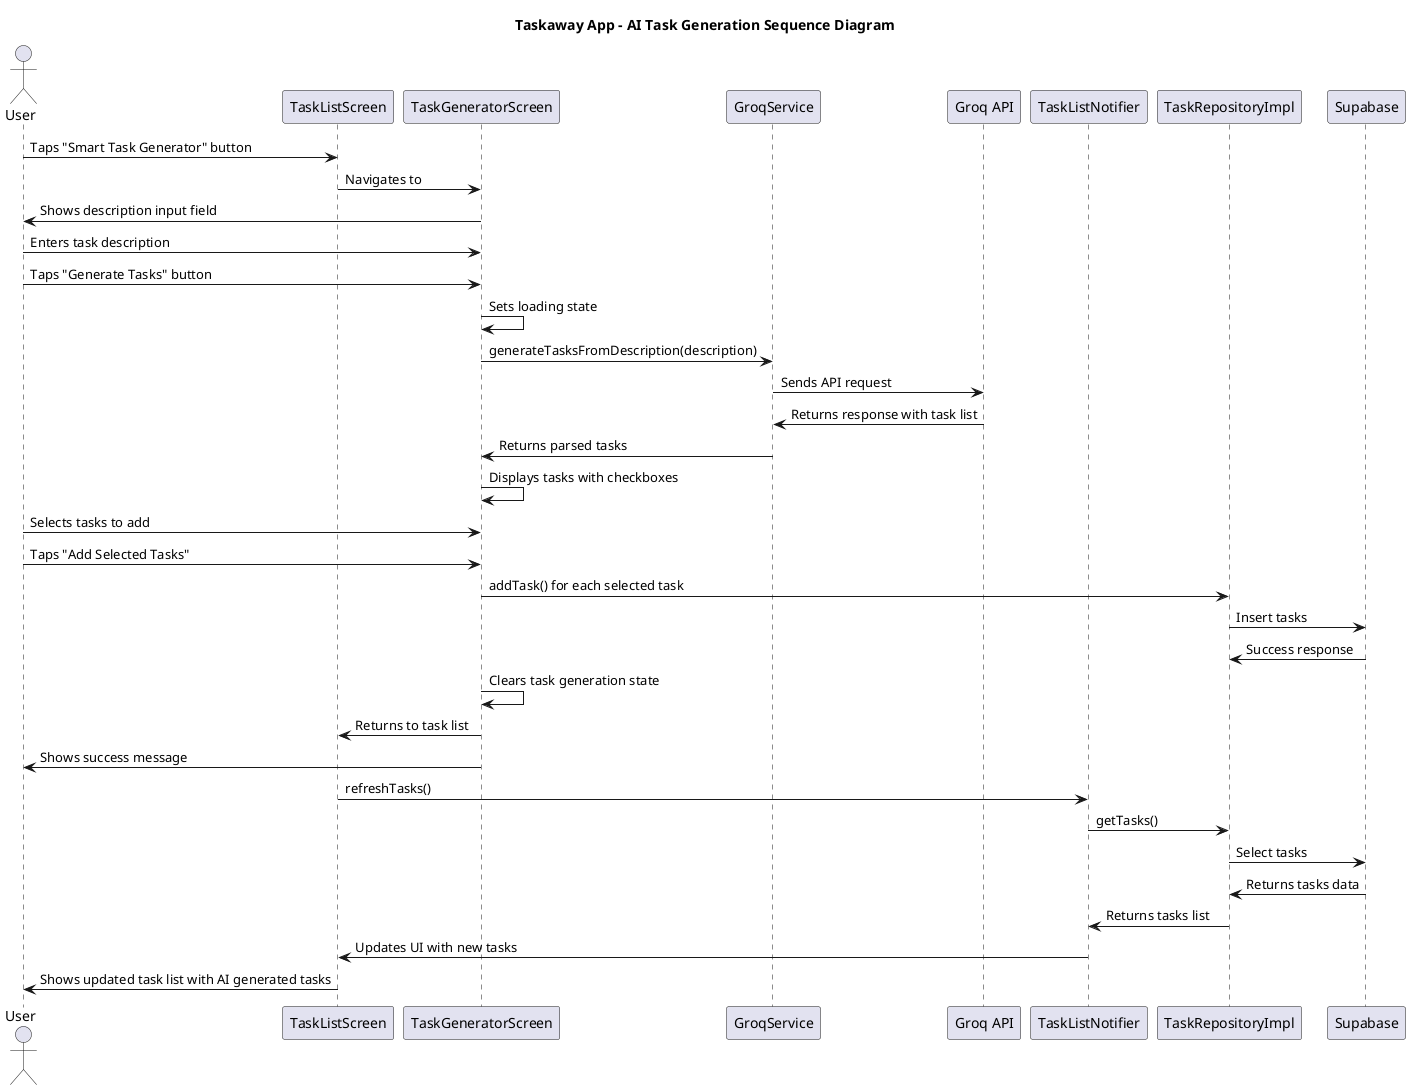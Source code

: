 @startuml TaskawayAppAISequence
title Taskaway App - AI Task Generation Sequence Diagram

actor User
participant "TaskListScreen" as TLS
participant "TaskGeneratorScreen" as TGS
participant "GroqService" as GS
participant "Groq API" as GA
participant "TaskListNotifier" as TLN
participant "TaskRepositoryImpl" as TR
participant "Supabase" as SB

User -> TLS : Taps "Smart Task Generator" button
TLS -> TGS : Navigates to
TGS -> User : Shows description input field
User -> TGS : Enters task description
User -> TGS : Taps "Generate Tasks" button
TGS -> TGS : Sets loading state
TGS -> GS : generateTasksFromDescription(description)
GS -> GA : Sends API request
GA -> GS : Returns response with task list
GS -> TGS : Returns parsed tasks
TGS -> TGS : Displays tasks with checkboxes
User -> TGS : Selects tasks to add
User -> TGS : Taps "Add Selected Tasks"
TGS -> TR : addTask() for each selected task
TR -> SB : Insert tasks
SB -> TR : Success response
TGS -> TGS : Clears task generation state
TGS -> TLS : Returns to task list
TGS -> User : Shows success message
TLS -> TLN : refreshTasks()
TLN -> TR : getTasks()
TR -> SB : Select tasks
SB -> TR : Returns tasks data
TR -> TLN : Returns tasks list
TLN -> TLS : Updates UI with new tasks
TLS -> User : Shows updated task list with AI generated tasks

@enduml
